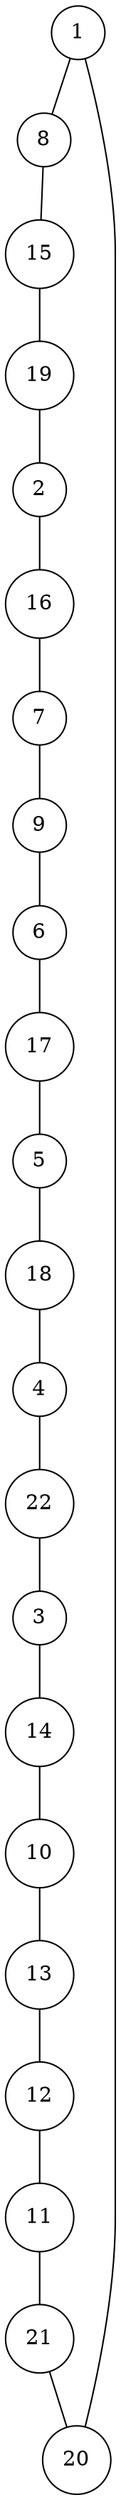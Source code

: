 graph ulysses22 {
	node [shape=circle fillcolor=white]
	1 [ pos = "18.549600,9.905409!"]
	2 [ pos = "19.194761,12.684938!"]
	3 [ pos = "19.674994,12.282319!"]
	4 [ pos = "17.589134,11.215135!"]
	5 [ pos = "16.240602,5.112782!"]
	6 [ pos = "18.219743,5.913170!"]
	7 [ pos = "18.636915,6.359447!"]
	8 [ pos = "18.200340,9.915110!"]
	9 [ pos = "20.000000,4.414261!"]
	10 [ pos = "19.970895,6.330342!"]
	11 [ pos = "17.501819,-2.527286!"]
	12 [ pos = "18.661169,7.339316!"]
	13 [ pos = "18.505942,7.446034!"]
	14 [ pos = "18.195489,7.358719!"]
	15 [ pos = "17.215620,6.946398!"]
	16 [ pos = "19.092894,9.488237!"]
	17 [ pos = "18.476837,11.816638!"]
	18 [ pos = "17.506670,11.156925!"]
	19 [ pos = "19.616784,6.582585!"]
	20 [ pos = "19.563425,6.863934!"]
	21 [ pos = "19.582828,6.902741!"]
	22 [ pos = "18.224594,10.943488!"]

	1 -- 8
	2 -- 16
	3 -- 14
	4 -- 22
	5 -- 18
	6 -- 17
	7 -- 9
	8 -- 15
	9 -- 6
	10 -- 13
	11 -- 21
	12 -- 11
	13 -- 12
	14 -- 10
	15 -- 19
	16 -- 7
	17 -- 5
	18 -- 4
	19 -- 2
	20 -- 1
	21 -- 20
	22 -- 3
}